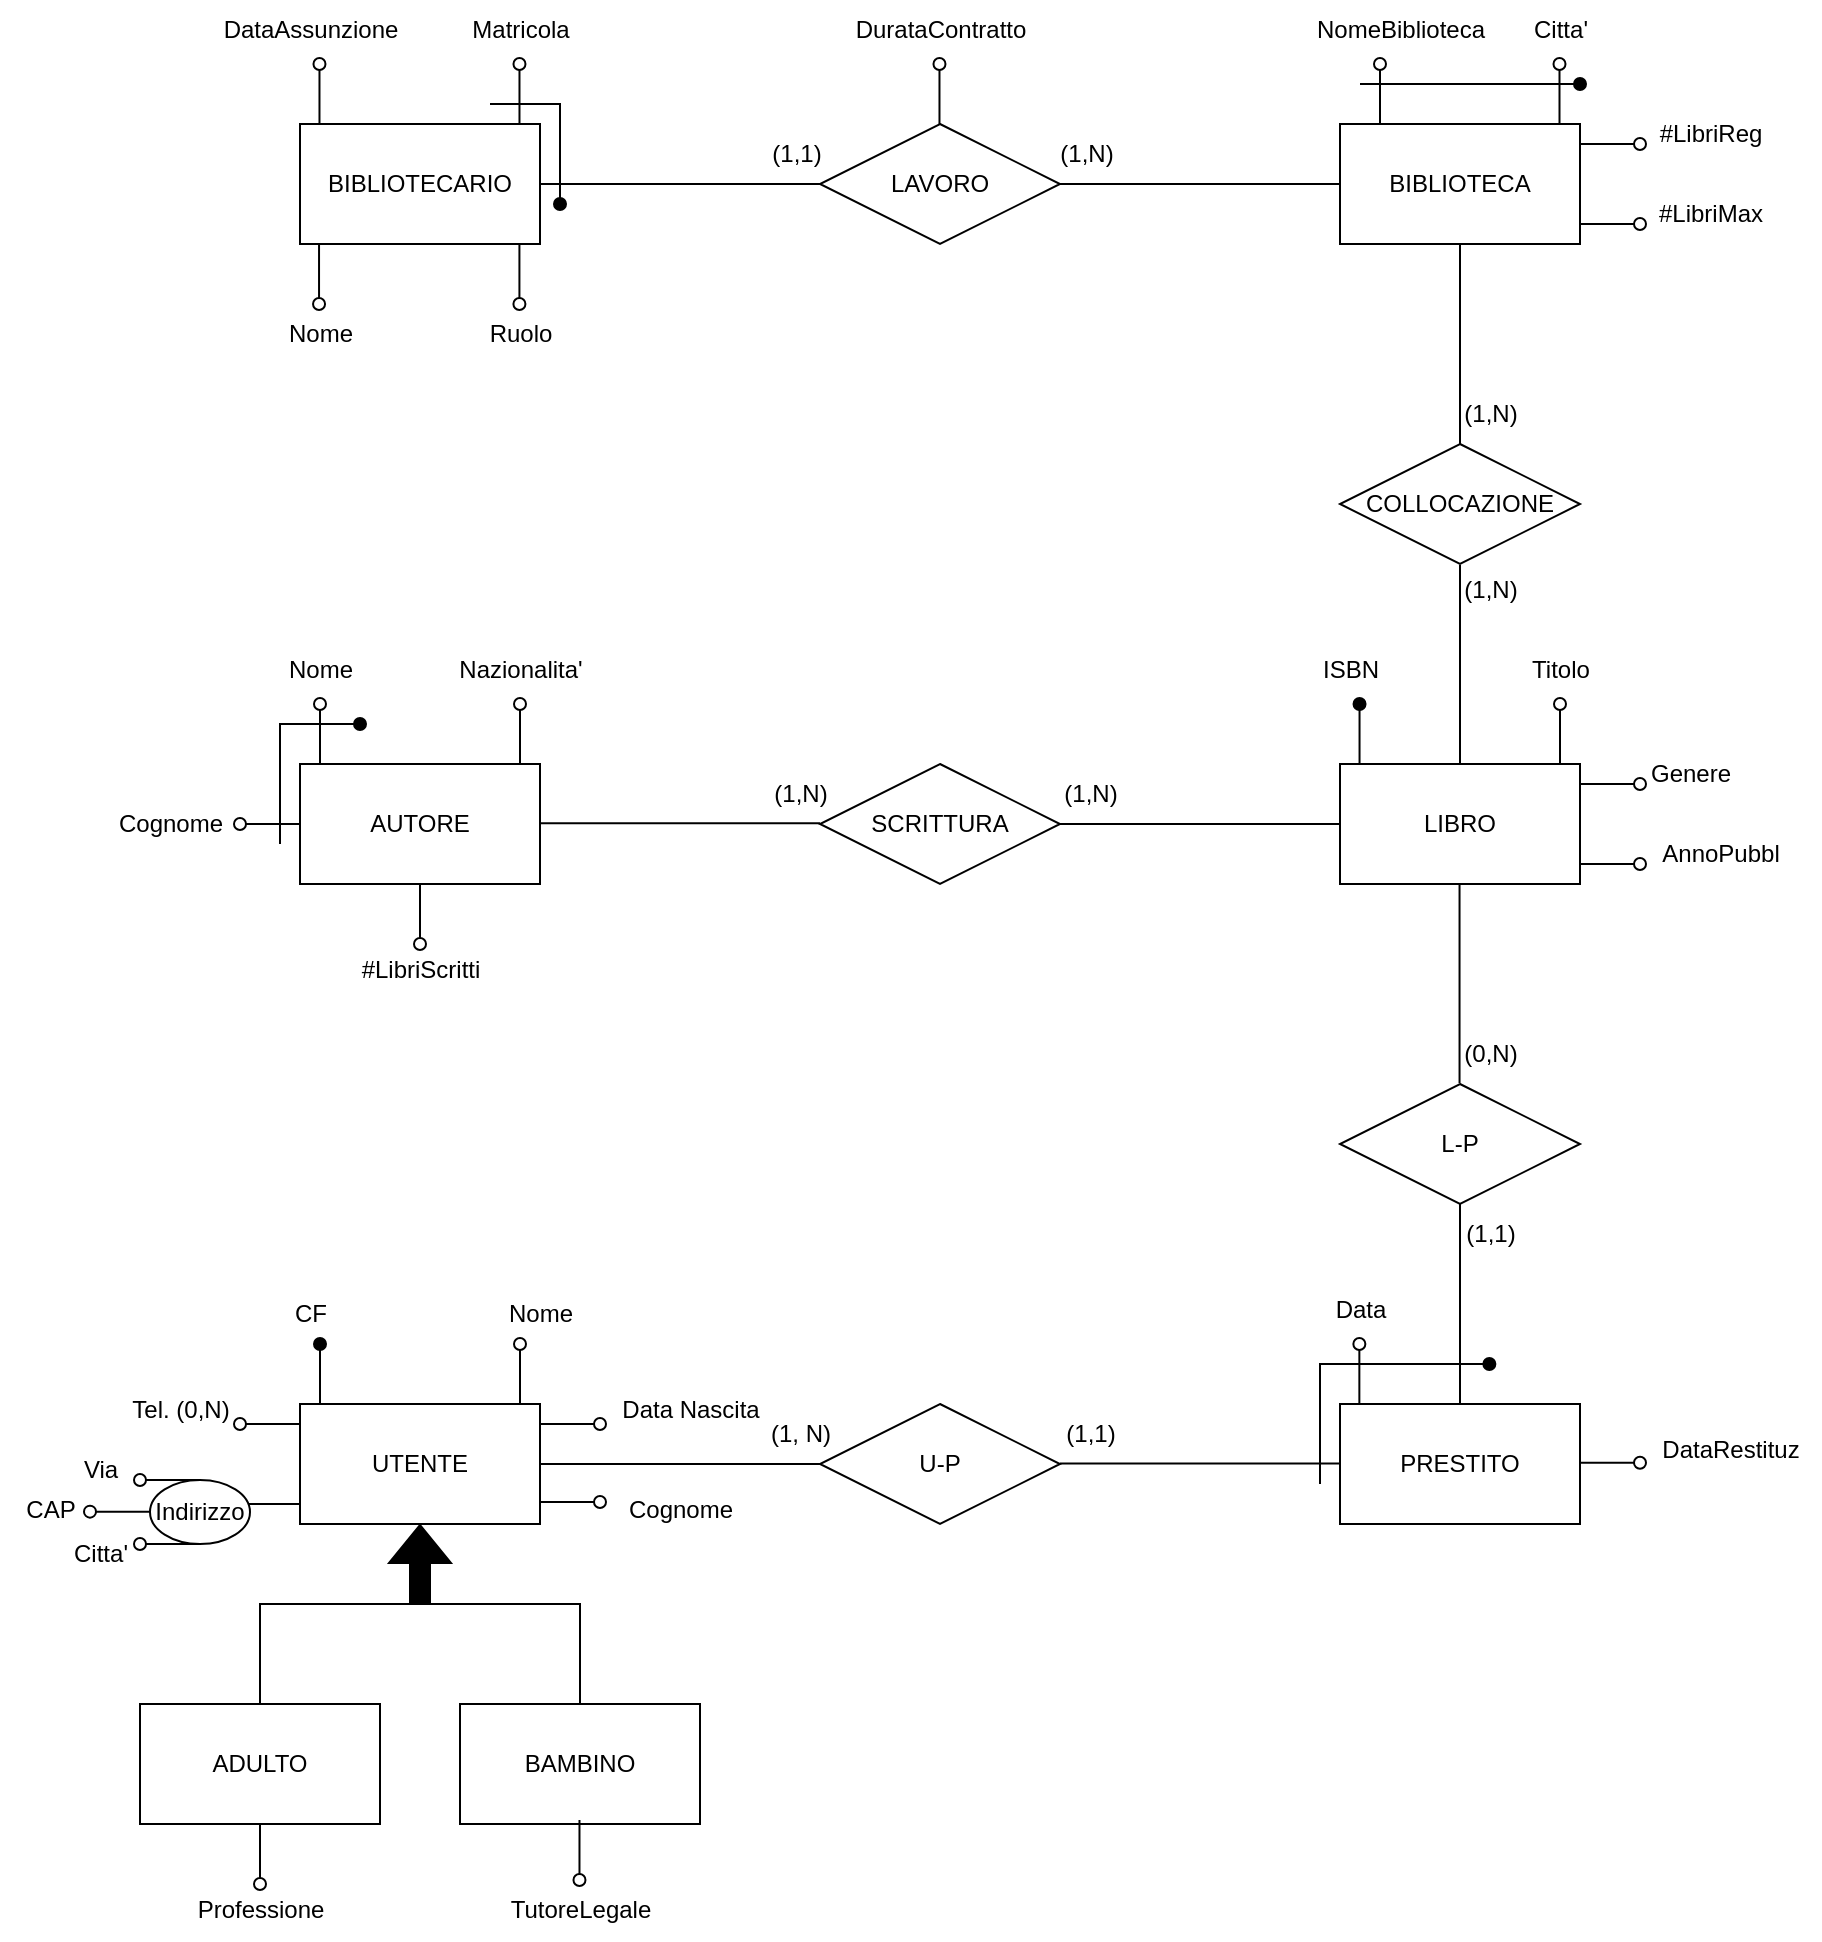 <mxfile version="26.0.11">
  <diagram name="Pagina-1" id="CKPe9ArXParjtvpfLqmc">
    <mxGraphModel dx="1590" dy="1644" grid="1" gridSize="10" guides="1" tooltips="1" connect="1" arrows="1" fold="1" page="1" pageScale="1" pageWidth="827" pageHeight="1169" math="0" shadow="0">
      <root>
        <mxCell id="0" />
        <mxCell id="1" parent="0" />
        <mxCell id="aiX9ibEADZG4w50RFVKg-1" value="UTENTE" style="rounded=0;whiteSpace=wrap;html=1;" parent="1" vertex="1">
          <mxGeometry x="80" y="160" width="120" height="60" as="geometry" />
        </mxCell>
        <mxCell id="aiX9ibEADZG4w50RFVKg-2" value="" style="shape=flexArrow;endArrow=classic;html=1;rounded=0;fillColor=#000000;" parent="1" edge="1">
          <mxGeometry width="50" height="50" relative="1" as="geometry">
            <mxPoint x="140" y="260" as="sourcePoint" />
            <mxPoint x="140" y="220" as="targetPoint" />
          </mxGeometry>
        </mxCell>
        <mxCell id="aiX9ibEADZG4w50RFVKg-3" value="" style="endArrow=none;html=1;rounded=0;" parent="1" edge="1">
          <mxGeometry width="50" height="50" relative="1" as="geometry">
            <mxPoint x="60" y="310" as="sourcePoint" />
            <mxPoint x="140" y="260" as="targetPoint" />
            <Array as="points">
              <mxPoint x="60" y="260" />
            </Array>
          </mxGeometry>
        </mxCell>
        <mxCell id="aiX9ibEADZG4w50RFVKg-4" value="" style="endArrow=none;html=1;rounded=0;" parent="1" edge="1">
          <mxGeometry width="50" height="50" relative="1" as="geometry">
            <mxPoint x="220" y="310" as="sourcePoint" />
            <mxPoint x="140" y="260" as="targetPoint" />
            <Array as="points">
              <mxPoint x="220" y="260" />
              <mxPoint x="190" y="260" />
            </Array>
          </mxGeometry>
        </mxCell>
        <mxCell id="aiX9ibEADZG4w50RFVKg-5" value="ADULTO" style="rounded=0;whiteSpace=wrap;html=1;" parent="1" vertex="1">
          <mxGeometry y="310" width="120" height="60" as="geometry" />
        </mxCell>
        <mxCell id="aiX9ibEADZG4w50RFVKg-6" value="BAMBINO" style="rounded=0;whiteSpace=wrap;html=1;" parent="1" vertex="1">
          <mxGeometry x="160" y="310" width="120" height="60" as="geometry" />
        </mxCell>
        <mxCell id="aiX9ibEADZG4w50RFVKg-7" value="" style="endArrow=oval;html=1;rounded=0;endFill=1;" parent="1" edge="1">
          <mxGeometry width="50" height="50" relative="1" as="geometry">
            <mxPoint x="90" y="160" as="sourcePoint" />
            <mxPoint x="90" y="130" as="targetPoint" />
          </mxGeometry>
        </mxCell>
        <mxCell id="aiX9ibEADZG4w50RFVKg-8" value="CF" style="text;html=1;align=center;verticalAlign=middle;resizable=0;points=[];autosize=1;strokeColor=none;fillColor=none;" parent="1" vertex="1">
          <mxGeometry x="65" y="100" width="40" height="30" as="geometry" />
        </mxCell>
        <mxCell id="aiX9ibEADZG4w50RFVKg-9" value="Nome" style="text;html=1;align=center;verticalAlign=middle;resizable=0;points=[];autosize=1;strokeColor=none;fillColor=none;" parent="1" vertex="1">
          <mxGeometry x="170" y="100" width="60" height="30" as="geometry" />
        </mxCell>
        <mxCell id="aiX9ibEADZG4w50RFVKg-10" value="" style="endArrow=oval;html=1;rounded=0;endFill=0;" parent="1" edge="1">
          <mxGeometry width="50" height="50" relative="1" as="geometry">
            <mxPoint x="190" y="160" as="sourcePoint" />
            <mxPoint x="190" y="130" as="targetPoint" />
          </mxGeometry>
        </mxCell>
        <mxCell id="aiX9ibEADZG4w50RFVKg-11" value="Cognome" style="text;html=1;align=center;verticalAlign=middle;resizable=0;points=[];autosize=1;strokeColor=none;fillColor=none;" parent="1" vertex="1">
          <mxGeometry x="230" y="198" width="80" height="30" as="geometry" />
        </mxCell>
        <mxCell id="aiX9ibEADZG4w50RFVKg-12" value="" style="endArrow=oval;html=1;rounded=0;endFill=0;" parent="1" edge="1">
          <mxGeometry width="50" height="50" relative="1" as="geometry">
            <mxPoint x="80" y="170" as="sourcePoint" />
            <mxPoint x="50" y="170" as="targetPoint" />
          </mxGeometry>
        </mxCell>
        <mxCell id="aiX9ibEADZG4w50RFVKg-13" value="Tel. (0,N)" style="text;html=1;align=center;verticalAlign=middle;resizable=0;points=[];autosize=1;strokeColor=none;fillColor=none;" parent="1" vertex="1">
          <mxGeometry x="-15" y="148" width="70" height="30" as="geometry" />
        </mxCell>
        <mxCell id="aiX9ibEADZG4w50RFVKg-14" value="" style="endArrow=oval;html=1;rounded=0;endFill=0;" parent="1" edge="1">
          <mxGeometry width="50" height="50" relative="1" as="geometry">
            <mxPoint x="80" y="210" as="sourcePoint" />
            <mxPoint x="50" y="210" as="targetPoint" />
          </mxGeometry>
        </mxCell>
        <mxCell id="aiX9ibEADZG4w50RFVKg-15" value="Indirizzo" style="ellipse;whiteSpace=wrap;html=1;" parent="1" vertex="1">
          <mxGeometry x="5" y="198" width="50" height="32" as="geometry" />
        </mxCell>
        <mxCell id="aiX9ibEADZG4w50RFVKg-16" value="" style="endArrow=oval;html=1;rounded=0;endFill=0;" parent="1" edge="1">
          <mxGeometry width="50" height="50" relative="1" as="geometry">
            <mxPoint x="30" y="198" as="sourcePoint" />
            <mxPoint y="198" as="targetPoint" />
          </mxGeometry>
        </mxCell>
        <mxCell id="aiX9ibEADZG4w50RFVKg-17" value="Via" style="text;html=1;align=center;verticalAlign=middle;resizable=0;points=[];autosize=1;strokeColor=none;fillColor=none;" parent="1" vertex="1">
          <mxGeometry x="-40" y="178" width="40" height="30" as="geometry" />
        </mxCell>
        <mxCell id="aiX9ibEADZG4w50RFVKg-18" value="" style="endArrow=oval;html=1;rounded=0;endFill=0;" parent="1" edge="1">
          <mxGeometry width="50" height="50" relative="1" as="geometry">
            <mxPoint x="5" y="213.83" as="sourcePoint" />
            <mxPoint x="-25" y="213.83" as="targetPoint" />
          </mxGeometry>
        </mxCell>
        <mxCell id="aiX9ibEADZG4w50RFVKg-19" value="CAP" style="text;html=1;align=center;verticalAlign=middle;resizable=0;points=[];autosize=1;strokeColor=none;fillColor=none;" parent="1" vertex="1">
          <mxGeometry x="-70" y="198" width="50" height="30" as="geometry" />
        </mxCell>
        <mxCell id="aiX9ibEADZG4w50RFVKg-20" value="" style="endArrow=oval;html=1;rounded=0;endFill=0;" parent="1" edge="1">
          <mxGeometry width="50" height="50" relative="1" as="geometry">
            <mxPoint x="30" y="230" as="sourcePoint" />
            <mxPoint y="230" as="targetPoint" />
          </mxGeometry>
        </mxCell>
        <mxCell id="aiX9ibEADZG4w50RFVKg-21" value="Citta&#39;" style="text;html=1;align=center;verticalAlign=middle;resizable=0;points=[];autosize=1;strokeColor=none;fillColor=none;" parent="1" vertex="1">
          <mxGeometry x="-45" y="220" width="50" height="30" as="geometry" />
        </mxCell>
        <mxCell id="aiX9ibEADZG4w50RFVKg-22" value="" style="endArrow=oval;html=1;rounded=0;endFill=0;" parent="1" edge="1">
          <mxGeometry width="50" height="50" relative="1" as="geometry">
            <mxPoint x="200" y="170" as="sourcePoint" />
            <mxPoint x="230" y="170" as="targetPoint" />
          </mxGeometry>
        </mxCell>
        <mxCell id="aiX9ibEADZG4w50RFVKg-23" value="Data Nascita" style="text;html=1;align=center;verticalAlign=middle;resizable=0;points=[];autosize=1;strokeColor=none;fillColor=none;" parent="1" vertex="1">
          <mxGeometry x="230" y="148" width="90" height="30" as="geometry" />
        </mxCell>
        <mxCell id="aiX9ibEADZG4w50RFVKg-24" value="" style="endArrow=oval;html=1;rounded=0;endFill=0;" parent="1" edge="1">
          <mxGeometry width="50" height="50" relative="1" as="geometry">
            <mxPoint x="200" y="209" as="sourcePoint" />
            <mxPoint x="230" y="209" as="targetPoint" />
          </mxGeometry>
        </mxCell>
        <mxCell id="aiX9ibEADZG4w50RFVKg-25" value="U-P" style="rhombus;whiteSpace=wrap;html=1;" parent="1" vertex="1">
          <mxGeometry x="340" y="160" width="120" height="60" as="geometry" />
        </mxCell>
        <mxCell id="aiX9ibEADZG4w50RFVKg-26" value="" style="endArrow=none;html=1;rounded=0;exitX=1;exitY=0.5;exitDx=0;exitDy=0;" parent="1" source="aiX9ibEADZG4w50RFVKg-1" edge="1">
          <mxGeometry width="50" height="50" relative="1" as="geometry">
            <mxPoint x="290" y="240" as="sourcePoint" />
            <mxPoint x="340" y="190" as="targetPoint" />
          </mxGeometry>
        </mxCell>
        <mxCell id="aiX9ibEADZG4w50RFVKg-27" value="" style="endArrow=none;html=1;rounded=0;exitX=1;exitY=0.5;exitDx=0;exitDy=0;" parent="1" edge="1">
          <mxGeometry width="50" height="50" relative="1" as="geometry">
            <mxPoint x="460" y="189.73" as="sourcePoint" />
            <mxPoint x="600" y="189.73" as="targetPoint" />
          </mxGeometry>
        </mxCell>
        <mxCell id="aiX9ibEADZG4w50RFVKg-28" value="PRESTITO" style="rounded=0;whiteSpace=wrap;html=1;" parent="1" vertex="1">
          <mxGeometry x="600" y="160" width="120" height="60" as="geometry" />
        </mxCell>
        <mxCell id="aiX9ibEADZG4w50RFVKg-33" value="(1, N)" style="text;html=1;align=center;verticalAlign=middle;resizable=0;points=[];autosize=1;strokeColor=none;fillColor=none;" parent="1" vertex="1">
          <mxGeometry x="305" y="160" width="50" height="30" as="geometry" />
        </mxCell>
        <mxCell id="aiX9ibEADZG4w50RFVKg-34" value="(1,1)" style="text;html=1;align=center;verticalAlign=middle;resizable=0;points=[];autosize=1;strokeColor=none;fillColor=none;" parent="1" vertex="1">
          <mxGeometry x="450" y="160" width="50" height="30" as="geometry" />
        </mxCell>
        <mxCell id="aiX9ibEADZG4w50RFVKg-35" value="" style="endArrow=oval;html=1;rounded=0;endFill=1;" parent="1" edge="1">
          <mxGeometry width="50" height="50" relative="1" as="geometry">
            <mxPoint x="590" y="200" as="sourcePoint" />
            <mxPoint x="674.68" y="140" as="targetPoint" />
            <Array as="points">
              <mxPoint x="590" y="140" />
            </Array>
          </mxGeometry>
        </mxCell>
        <mxCell id="aiX9ibEADZG4w50RFVKg-36" value="Data" style="text;html=1;align=center;verticalAlign=middle;resizable=0;points=[];autosize=1;strokeColor=none;fillColor=none;" parent="1" vertex="1">
          <mxGeometry x="585" y="98" width="50" height="30" as="geometry" />
        </mxCell>
        <mxCell id="aiX9ibEADZG4w50RFVKg-37" value="" style="endArrow=oval;html=1;rounded=0;endFill=0;" parent="1" edge="1">
          <mxGeometry width="50" height="50" relative="1" as="geometry">
            <mxPoint x="609.68" y="160" as="sourcePoint" />
            <mxPoint x="609.68" y="130" as="targetPoint" />
          </mxGeometry>
        </mxCell>
        <mxCell id="aiX9ibEADZG4w50RFVKg-39" value="" style="endArrow=oval;html=1;rounded=0;endFill=0;" parent="1" edge="1">
          <mxGeometry width="50" height="50" relative="1" as="geometry">
            <mxPoint x="720" y="189.35" as="sourcePoint" />
            <mxPoint x="750" y="189.35" as="targetPoint" />
          </mxGeometry>
        </mxCell>
        <mxCell id="aiX9ibEADZG4w50RFVKg-40" value="DataRestituz" style="text;html=1;align=center;verticalAlign=middle;resizable=0;points=[];autosize=1;strokeColor=none;fillColor=none;" parent="1" vertex="1">
          <mxGeometry x="750" y="168" width="90" height="30" as="geometry" />
        </mxCell>
        <mxCell id="aiX9ibEADZG4w50RFVKg-43" value="L-P" style="rhombus;whiteSpace=wrap;html=1;" parent="1" vertex="1">
          <mxGeometry x="600" width="120" height="60" as="geometry" />
        </mxCell>
        <mxCell id="aiX9ibEADZG4w50RFVKg-44" value="" style="endArrow=none;html=1;rounded=0;exitX=1;exitY=0.5;exitDx=0;exitDy=0;" parent="1" edge="1">
          <mxGeometry width="50" height="50" relative="1" as="geometry">
            <mxPoint x="660" y="159.57" as="sourcePoint" />
            <mxPoint x="660" y="60" as="targetPoint" />
          </mxGeometry>
        </mxCell>
        <mxCell id="aiX9ibEADZG4w50RFVKg-45" value="(1,1)" style="text;html=1;align=center;verticalAlign=middle;resizable=0;points=[];autosize=1;strokeColor=none;fillColor=none;" parent="1" vertex="1">
          <mxGeometry x="650" y="60" width="50" height="30" as="geometry" />
        </mxCell>
        <mxCell id="aiX9ibEADZG4w50RFVKg-46" value="" style="endArrow=none;html=1;rounded=0;exitX=1;exitY=0.5;exitDx=0;exitDy=0;" parent="1" edge="1">
          <mxGeometry width="50" height="50" relative="1" as="geometry">
            <mxPoint x="659.77" y="-0.43" as="sourcePoint" />
            <mxPoint x="659.77" y="-100" as="targetPoint" />
          </mxGeometry>
        </mxCell>
        <mxCell id="aiX9ibEADZG4w50RFVKg-49" value="(0,N)" style="text;html=1;align=center;verticalAlign=middle;resizable=0;points=[];autosize=1;strokeColor=none;fillColor=none;" parent="1" vertex="1">
          <mxGeometry x="650" y="-30" width="50" height="30" as="geometry" />
        </mxCell>
        <mxCell id="aiX9ibEADZG4w50RFVKg-50" value="AUTORE" style="rounded=0;whiteSpace=wrap;html=1;" parent="1" vertex="1">
          <mxGeometry x="80" y="-160" width="120" height="60" as="geometry" />
        </mxCell>
        <mxCell id="aiX9ibEADZG4w50RFVKg-51" value="" style="endArrow=oval;html=1;rounded=0;endFill=0;" parent="1" edge="1">
          <mxGeometry width="50" height="50" relative="1" as="geometry">
            <mxPoint x="90" y="-160" as="sourcePoint" />
            <mxPoint x="90" y="-190" as="targetPoint" />
          </mxGeometry>
        </mxCell>
        <mxCell id="aiX9ibEADZG4w50RFVKg-53" value="" style="endArrow=oval;html=1;rounded=0;endFill=0;" parent="1" edge="1">
          <mxGeometry width="50" height="50" relative="1" as="geometry">
            <mxPoint x="190" y="-160" as="sourcePoint" />
            <mxPoint x="190" y="-190" as="targetPoint" />
          </mxGeometry>
        </mxCell>
        <mxCell id="aiX9ibEADZG4w50RFVKg-54" value="Nazionalita&#39;" style="text;html=1;align=center;verticalAlign=middle;resizable=0;points=[];autosize=1;strokeColor=none;fillColor=none;" parent="1" vertex="1">
          <mxGeometry x="145" y="-222" width="90" height="30" as="geometry" />
        </mxCell>
        <mxCell id="aiX9ibEADZG4w50RFVKg-55" value="" style="endArrow=oval;html=1;rounded=0;endFill=0;" parent="1" edge="1">
          <mxGeometry width="50" height="50" relative="1" as="geometry">
            <mxPoint x="79.57" y="-130" as="sourcePoint" />
            <mxPoint x="50" y="-130" as="targetPoint" />
          </mxGeometry>
        </mxCell>
        <mxCell id="aiX9ibEADZG4w50RFVKg-56" value="Cognome" style="text;html=1;align=center;verticalAlign=middle;resizable=0;points=[];autosize=1;strokeColor=none;fillColor=none;" parent="1" vertex="1">
          <mxGeometry x="-25" y="-145" width="80" height="30" as="geometry" />
        </mxCell>
        <mxCell id="aiX9ibEADZG4w50RFVKg-57" value="SCRITTURA" style="rhombus;whiteSpace=wrap;html=1;" parent="1" vertex="1">
          <mxGeometry x="340" y="-160" width="120" height="60" as="geometry" />
        </mxCell>
        <mxCell id="aiX9ibEADZG4w50RFVKg-58" value="" style="endArrow=none;html=1;rounded=0;exitX=1;exitY=0.5;exitDx=0;exitDy=0;" parent="1" edge="1">
          <mxGeometry width="50" height="50" relative="1" as="geometry">
            <mxPoint x="200" y="-130.33" as="sourcePoint" />
            <mxPoint x="340" y="-130.33" as="targetPoint" />
          </mxGeometry>
        </mxCell>
        <mxCell id="aiX9ibEADZG4w50RFVKg-59" value="(1,N)" style="text;html=1;align=center;verticalAlign=middle;resizable=0;points=[];autosize=1;strokeColor=none;fillColor=none;" parent="1" vertex="1">
          <mxGeometry x="305" y="-160" width="50" height="30" as="geometry" />
        </mxCell>
        <mxCell id="aiX9ibEADZG4w50RFVKg-60" value="" style="endArrow=none;html=1;rounded=0;exitX=1;exitY=0.5;exitDx=0;exitDy=0;" parent="1" edge="1">
          <mxGeometry width="50" height="50" relative="1" as="geometry">
            <mxPoint x="460" y="-130.0" as="sourcePoint" />
            <mxPoint x="600" y="-130.0" as="targetPoint" />
          </mxGeometry>
        </mxCell>
        <mxCell id="aiX9ibEADZG4w50RFVKg-61" value="(1,N)" style="text;html=1;align=center;verticalAlign=middle;resizable=0;points=[];autosize=1;strokeColor=none;fillColor=none;" parent="1" vertex="1">
          <mxGeometry x="450" y="-160" width="50" height="30" as="geometry" />
        </mxCell>
        <mxCell id="aiX9ibEADZG4w50RFVKg-62" value="LIBRO" style="rounded=0;whiteSpace=wrap;html=1;" parent="1" vertex="1">
          <mxGeometry x="600" y="-160" width="120" height="60" as="geometry" />
        </mxCell>
        <mxCell id="aiX9ibEADZG4w50RFVKg-63" value="" style="endArrow=oval;html=1;rounded=0;endFill=1;" parent="1" edge="1">
          <mxGeometry width="50" height="50" relative="1" as="geometry">
            <mxPoint x="609.77" y="-160" as="sourcePoint" />
            <mxPoint x="609.77" y="-190" as="targetPoint" />
          </mxGeometry>
        </mxCell>
        <mxCell id="aiX9ibEADZG4w50RFVKg-64" value="ISBN" style="text;html=1;align=center;verticalAlign=middle;resizable=0;points=[];autosize=1;strokeColor=none;fillColor=none;" parent="1" vertex="1">
          <mxGeometry x="580" y="-222" width="50" height="30" as="geometry" />
        </mxCell>
        <mxCell id="aiX9ibEADZG4w50RFVKg-65" value="" style="endArrow=oval;html=1;rounded=0;endFill=0;" parent="1" edge="1">
          <mxGeometry width="50" height="50" relative="1" as="geometry">
            <mxPoint x="710" y="-160" as="sourcePoint" />
            <mxPoint x="710" y="-190" as="targetPoint" />
          </mxGeometry>
        </mxCell>
        <mxCell id="aiX9ibEADZG4w50RFVKg-66" value="Titolo" style="text;html=1;align=center;verticalAlign=middle;resizable=0;points=[];autosize=1;strokeColor=none;fillColor=none;" parent="1" vertex="1">
          <mxGeometry x="685" y="-222" width="50" height="30" as="geometry" />
        </mxCell>
        <mxCell id="aiX9ibEADZG4w50RFVKg-67" value="" style="endArrow=oval;html=1;rounded=0;endFill=0;" parent="1" edge="1">
          <mxGeometry width="50" height="50" relative="1" as="geometry">
            <mxPoint x="720" y="-150" as="sourcePoint" />
            <mxPoint x="750" y="-150" as="targetPoint" />
          </mxGeometry>
        </mxCell>
        <mxCell id="aiX9ibEADZG4w50RFVKg-68" value="Genere" style="text;html=1;align=center;verticalAlign=middle;resizable=0;points=[];autosize=1;strokeColor=none;fillColor=none;" parent="1" vertex="1">
          <mxGeometry x="745" y="-170" width="60" height="30" as="geometry" />
        </mxCell>
        <mxCell id="aiX9ibEADZG4w50RFVKg-69" value="" style="endArrow=oval;html=1;rounded=0;endFill=0;" parent="1" edge="1">
          <mxGeometry width="50" height="50" relative="1" as="geometry">
            <mxPoint x="720" y="-110" as="sourcePoint" />
            <mxPoint x="750" y="-110" as="targetPoint" />
          </mxGeometry>
        </mxCell>
        <mxCell id="aiX9ibEADZG4w50RFVKg-70" value="AnnoPubbl" style="text;html=1;align=center;verticalAlign=middle;resizable=0;points=[];autosize=1;strokeColor=none;fillColor=none;" parent="1" vertex="1">
          <mxGeometry x="750" y="-130" width="80" height="30" as="geometry" />
        </mxCell>
        <mxCell id="aiX9ibEADZG4w50RFVKg-71" value="" style="endArrow=none;html=1;rounded=0;exitX=1;exitY=0.5;exitDx=0;exitDy=0;" parent="1" edge="1">
          <mxGeometry width="50" height="50" relative="1" as="geometry">
            <mxPoint x="660" y="-160" as="sourcePoint" />
            <mxPoint x="660" y="-259.57" as="targetPoint" />
          </mxGeometry>
        </mxCell>
        <mxCell id="aiX9ibEADZG4w50RFVKg-74" value="COLLOCAZIONE" style="rhombus;whiteSpace=wrap;html=1;" parent="1" vertex="1">
          <mxGeometry x="600" y="-320" width="120" height="60" as="geometry" />
        </mxCell>
        <mxCell id="aiX9ibEADZG4w50RFVKg-75" value="(1,N)" style="text;html=1;align=center;verticalAlign=middle;resizable=0;points=[];autosize=1;strokeColor=none;fillColor=none;" parent="1" vertex="1">
          <mxGeometry x="650" y="-262" width="50" height="30" as="geometry" />
        </mxCell>
        <mxCell id="aiX9ibEADZG4w50RFVKg-76" value="" style="endArrow=none;html=1;rounded=0;exitX=1;exitY=0.5;exitDx=0;exitDy=0;" parent="1" edge="1">
          <mxGeometry width="50" height="50" relative="1" as="geometry">
            <mxPoint x="660" y="-320" as="sourcePoint" />
            <mxPoint x="660" y="-419.57" as="targetPoint" />
          </mxGeometry>
        </mxCell>
        <mxCell id="aiX9ibEADZG4w50RFVKg-77" value="&lt;div&gt;BIBLIOTECA&lt;/div&gt;" style="rounded=0;whiteSpace=wrap;html=1;" parent="1" vertex="1">
          <mxGeometry x="600" y="-480" width="120" height="60" as="geometry" />
        </mxCell>
        <mxCell id="aiX9ibEADZG4w50RFVKg-78" value="(1,N)" style="text;html=1;align=center;verticalAlign=middle;resizable=0;points=[];autosize=1;strokeColor=none;fillColor=none;" parent="1" vertex="1">
          <mxGeometry x="650" y="-350" width="50" height="30" as="geometry" />
        </mxCell>
        <mxCell id="aiX9ibEADZG4w50RFVKg-79" value="" style="endArrow=oval;html=1;rounded=0;endFill=1;" parent="1" edge="1">
          <mxGeometry width="50" height="50" relative="1" as="geometry">
            <mxPoint x="610" y="-500" as="sourcePoint" />
            <mxPoint x="720" y="-500" as="targetPoint" />
          </mxGeometry>
        </mxCell>
        <mxCell id="aiX9ibEADZG4w50RFVKg-80" value="NomeBiblioteca" style="text;html=1;align=center;verticalAlign=middle;resizable=0;points=[];autosize=1;strokeColor=none;fillColor=none;" parent="1" vertex="1">
          <mxGeometry x="575" y="-542" width="110" height="30" as="geometry" />
        </mxCell>
        <mxCell id="aiX9ibEADZG4w50RFVKg-81" value="" style="endArrow=oval;html=1;rounded=0;endFill=0;" parent="1" edge="1">
          <mxGeometry width="50" height="50" relative="1" as="geometry">
            <mxPoint x="709.75" y="-480" as="sourcePoint" />
            <mxPoint x="709.75" y="-510" as="targetPoint" />
          </mxGeometry>
        </mxCell>
        <mxCell id="aiX9ibEADZG4w50RFVKg-82" value="Citta&#39;" style="text;html=1;align=center;verticalAlign=middle;resizable=0;points=[];autosize=1;strokeColor=none;fillColor=none;" parent="1" vertex="1">
          <mxGeometry x="685" y="-542" width="50" height="30" as="geometry" />
        </mxCell>
        <mxCell id="aiX9ibEADZG4w50RFVKg-83" value="" style="endArrow=oval;html=1;rounded=0;endFill=0;" parent="1" edge="1">
          <mxGeometry width="50" height="50" relative="1" as="geometry">
            <mxPoint x="720" y="-470" as="sourcePoint" />
            <mxPoint x="750" y="-470" as="targetPoint" />
          </mxGeometry>
        </mxCell>
        <mxCell id="aiX9ibEADZG4w50RFVKg-84" value="#LibriReg" style="text;html=1;align=center;verticalAlign=middle;resizable=0;points=[];autosize=1;strokeColor=none;fillColor=none;" parent="1" vertex="1">
          <mxGeometry x="750" y="-490" width="70" height="30" as="geometry" />
        </mxCell>
        <mxCell id="aiX9ibEADZG4w50RFVKg-85" value="LAVORO" style="rhombus;whiteSpace=wrap;html=1;" parent="1" vertex="1">
          <mxGeometry x="340" y="-480" width="120" height="60" as="geometry" />
        </mxCell>
        <mxCell id="aiX9ibEADZG4w50RFVKg-86" value="(1,1)" style="text;html=1;align=center;verticalAlign=middle;resizable=0;points=[];autosize=1;strokeColor=none;fillColor=none;" parent="1" vertex="1">
          <mxGeometry x="302.5" y="-480" width="50" height="30" as="geometry" />
        </mxCell>
        <mxCell id="aiX9ibEADZG4w50RFVKg-87" value="(1,N)" style="text;html=1;align=center;verticalAlign=middle;resizable=0;points=[];autosize=1;strokeColor=none;fillColor=none;" parent="1" vertex="1">
          <mxGeometry x="447.5" y="-480" width="50" height="30" as="geometry" />
        </mxCell>
        <mxCell id="aiX9ibEADZG4w50RFVKg-88" value="" style="endArrow=none;html=1;rounded=0;exitX=1;exitY=0.5;exitDx=0;exitDy=0;" parent="1" edge="1">
          <mxGeometry width="50" height="50" relative="1" as="geometry">
            <mxPoint x="460" y="-450" as="sourcePoint" />
            <mxPoint x="600" y="-450" as="targetPoint" />
          </mxGeometry>
        </mxCell>
        <mxCell id="aiX9ibEADZG4w50RFVKg-89" value="" style="endArrow=none;html=1;rounded=0;exitX=1;exitY=0.5;exitDx=0;exitDy=0;" parent="1" edge="1">
          <mxGeometry width="50" height="50" relative="1" as="geometry">
            <mxPoint x="200" y="-450" as="sourcePoint" />
            <mxPoint x="340" y="-450" as="targetPoint" />
          </mxGeometry>
        </mxCell>
        <mxCell id="aiX9ibEADZG4w50RFVKg-90" value="BIBLIOTECARIO" style="rounded=0;whiteSpace=wrap;html=1;" parent="1" vertex="1">
          <mxGeometry x="80" y="-480" width="120" height="60" as="geometry" />
        </mxCell>
        <mxCell id="aiX9ibEADZG4w50RFVKg-91" value="" style="endArrow=oval;html=1;rounded=0;endFill=0;" parent="1" edge="1">
          <mxGeometry width="50" height="50" relative="1" as="geometry">
            <mxPoint x="189.74" y="-480" as="sourcePoint" />
            <mxPoint x="189.74" y="-510" as="targetPoint" />
          </mxGeometry>
        </mxCell>
        <mxCell id="aiX9ibEADZG4w50RFVKg-92" value="Matricola" style="text;html=1;align=center;verticalAlign=middle;resizable=0;points=[];autosize=1;strokeColor=none;fillColor=none;" parent="1" vertex="1">
          <mxGeometry x="155" y="-542" width="70" height="30" as="geometry" />
        </mxCell>
        <mxCell id="aiX9ibEADZG4w50RFVKg-93" value="" style="endArrow=oval;html=1;rounded=0;endFill=0;" parent="1" edge="1">
          <mxGeometry width="50" height="50" relative="1" as="geometry">
            <mxPoint x="89.74" y="-480" as="sourcePoint" />
            <mxPoint x="89.74" y="-510" as="targetPoint" />
          </mxGeometry>
        </mxCell>
        <mxCell id="aiX9ibEADZG4w50RFVKg-94" value="DataAssunzione" style="text;html=1;align=center;verticalAlign=middle;resizable=0;points=[];autosize=1;strokeColor=none;fillColor=none;" parent="1" vertex="1">
          <mxGeometry x="30" y="-542" width="110" height="30" as="geometry" />
        </mxCell>
        <mxCell id="aiX9ibEADZG4w50RFVKg-95" value="" style="endArrow=oval;html=1;rounded=0;endFill=0;" parent="1" edge="1">
          <mxGeometry width="50" height="50" relative="1" as="geometry">
            <mxPoint x="89.52" y="-420" as="sourcePoint" />
            <mxPoint x="89.52" y="-390" as="targetPoint" />
          </mxGeometry>
        </mxCell>
        <mxCell id="aiX9ibEADZG4w50RFVKg-96" value="Nome" style="text;html=1;align=center;verticalAlign=middle;resizable=0;points=[];autosize=1;strokeColor=none;fillColor=none;" parent="1" vertex="1">
          <mxGeometry x="60" y="-390" width="60" height="30" as="geometry" />
        </mxCell>
        <mxCell id="aiX9ibEADZG4w50RFVKg-97" value="" style="endArrow=oval;html=1;rounded=0;endFill=0;" parent="1" edge="1">
          <mxGeometry width="50" height="50" relative="1" as="geometry">
            <mxPoint x="189.71" y="-420" as="sourcePoint" />
            <mxPoint x="189.71" y="-390" as="targetPoint" />
          </mxGeometry>
        </mxCell>
        <mxCell id="aiX9ibEADZG4w50RFVKg-98" value="Ruolo" style="text;html=1;align=center;verticalAlign=middle;resizable=0;points=[];autosize=1;strokeColor=none;fillColor=none;" parent="1" vertex="1">
          <mxGeometry x="165" y="-390" width="50" height="30" as="geometry" />
        </mxCell>
        <mxCell id="aiX9ibEADZG4w50RFVKg-100" value="" style="endArrow=oval;html=1;rounded=0;endFill=0;" parent="1" edge="1">
          <mxGeometry width="50" height="50" relative="1" as="geometry">
            <mxPoint x="620" y="-480" as="sourcePoint" />
            <mxPoint x="620" y="-510" as="targetPoint" />
          </mxGeometry>
        </mxCell>
        <mxCell id="aiX9ibEADZG4w50RFVKg-101" value="" style="endArrow=oval;html=1;rounded=0;endFill=0;" parent="1" edge="1">
          <mxGeometry width="50" height="50" relative="1" as="geometry">
            <mxPoint x="720" y="-430" as="sourcePoint" />
            <mxPoint x="750" y="-430" as="targetPoint" />
          </mxGeometry>
        </mxCell>
        <mxCell id="aiX9ibEADZG4w50RFVKg-102" value="#LibriMax" style="text;html=1;align=center;verticalAlign=middle;resizable=0;points=[];autosize=1;strokeColor=none;fillColor=none;" parent="1" vertex="1">
          <mxGeometry x="745" y="-450" width="80" height="30" as="geometry" />
        </mxCell>
        <mxCell id="aiX9ibEADZG4w50RFVKg-103" value="" style="endArrow=oval;html=1;rounded=0;endFill=1;" parent="1" edge="1">
          <mxGeometry width="50" height="50" relative="1" as="geometry">
            <mxPoint x="70" y="-120" as="sourcePoint" />
            <mxPoint x="110" y="-180" as="targetPoint" />
            <Array as="points">
              <mxPoint x="70" y="-180" />
            </Array>
          </mxGeometry>
        </mxCell>
        <mxCell id="aiX9ibEADZG4w50RFVKg-104" value="Nome" style="text;html=1;align=center;verticalAlign=middle;resizable=0;points=[];autosize=1;strokeColor=none;fillColor=none;" parent="1" vertex="1">
          <mxGeometry x="60" y="-222" width="60" height="30" as="geometry" />
        </mxCell>
        <mxCell id="aiX9ibEADZG4w50RFVKg-105" value="" style="endArrow=oval;html=1;rounded=0;endFill=0;" parent="1" edge="1">
          <mxGeometry width="50" height="50" relative="1" as="geometry">
            <mxPoint x="399.74" y="-480" as="sourcePoint" />
            <mxPoint x="399.74" y="-510" as="targetPoint" />
          </mxGeometry>
        </mxCell>
        <mxCell id="aiX9ibEADZG4w50RFVKg-106" value="DurataContratto" style="text;html=1;align=center;verticalAlign=middle;resizable=0;points=[];autosize=1;strokeColor=none;fillColor=none;" parent="1" vertex="1">
          <mxGeometry x="345" y="-542" width="110" height="30" as="geometry" />
        </mxCell>
        <mxCell id="aiX9ibEADZG4w50RFVKg-109" value="" style="endArrow=oval;html=1;rounded=0;endFill=0;" parent="1" edge="1">
          <mxGeometry width="50" height="50" relative="1" as="geometry">
            <mxPoint x="60.0" y="370" as="sourcePoint" />
            <mxPoint x="60.0" y="400" as="targetPoint" />
          </mxGeometry>
        </mxCell>
        <mxCell id="aiX9ibEADZG4w50RFVKg-111" value="" style="endArrow=oval;html=1;rounded=0;endFill=0;" parent="1" edge="1">
          <mxGeometry width="50" height="50" relative="1" as="geometry">
            <mxPoint x="219.74" y="368" as="sourcePoint" />
            <mxPoint x="219.74" y="398" as="targetPoint" />
          </mxGeometry>
        </mxCell>
        <mxCell id="aiX9ibEADZG4w50RFVKg-112" value="Professione" style="text;html=1;align=center;verticalAlign=middle;resizable=0;points=[];autosize=1;strokeColor=none;fillColor=none;" parent="1" vertex="1">
          <mxGeometry x="15" y="398" width="90" height="30" as="geometry" />
        </mxCell>
        <mxCell id="aiX9ibEADZG4w50RFVKg-113" value="TutoreLegale" style="text;html=1;align=center;verticalAlign=middle;resizable=0;points=[];autosize=1;strokeColor=none;fillColor=none;" parent="1" vertex="1">
          <mxGeometry x="175" y="398" width="90" height="30" as="geometry" />
        </mxCell>
        <mxCell id="aiX9ibEADZG4w50RFVKg-116" value="" style="endArrow=oval;html=1;rounded=0;endFill=0;" parent="1" edge="1">
          <mxGeometry width="50" height="50" relative="1" as="geometry">
            <mxPoint x="140" y="-100" as="sourcePoint" />
            <mxPoint x="140" y="-70" as="targetPoint" />
          </mxGeometry>
        </mxCell>
        <mxCell id="aiX9ibEADZG4w50RFVKg-117" value="#LibriScritti" style="text;html=1;align=center;verticalAlign=middle;resizable=0;points=[];autosize=1;strokeColor=none;fillColor=none;" parent="1" vertex="1">
          <mxGeometry x="100" y="-72" width="80" height="30" as="geometry" />
        </mxCell>
        <mxCell id="hF2abAkABjKY-cu_iDUw-6" value="" style="endArrow=oval;html=1;rounded=0;endFill=1;" edge="1" parent="1">
          <mxGeometry width="50" height="50" relative="1" as="geometry">
            <mxPoint x="175" y="-490" as="sourcePoint" />
            <mxPoint x="210" y="-440" as="targetPoint" />
            <Array as="points">
              <mxPoint x="210" y="-490" />
            </Array>
          </mxGeometry>
        </mxCell>
      </root>
    </mxGraphModel>
  </diagram>
</mxfile>
